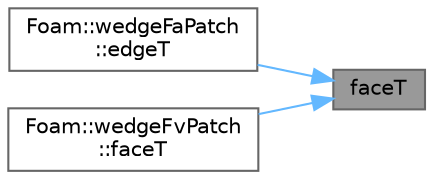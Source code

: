 digraph "faceT"
{
 // LATEX_PDF_SIZE
  bgcolor="transparent";
  edge [fontname=Helvetica,fontsize=10,labelfontname=Helvetica,labelfontsize=10];
  node [fontname=Helvetica,fontsize=10,shape=box,height=0.2,width=0.4];
  rankdir="RL";
  Node1 [id="Node000001",label="faceT",height=0.2,width=0.4,color="gray40", fillcolor="grey60", style="filled", fontcolor="black",tooltip=" "];
  Node1 -> Node2 [id="edge1_Node000001_Node000002",dir="back",color="steelblue1",style="solid",tooltip=" "];
  Node2 [id="Node000002",label="Foam::wedgeFaPatch\l::edgeT",height=0.2,width=0.4,color="grey40", fillcolor="white", style="filled",URL="$classFoam_1_1wedgeFaPatch.html#a4477afd2bd324f0df0c57662886d0dea",tooltip=" "];
  Node1 -> Node3 [id="edge2_Node000001_Node000003",dir="back",color="steelblue1",style="solid",tooltip=" "];
  Node3 [id="Node000003",label="Foam::wedgeFvPatch\l::faceT",height=0.2,width=0.4,color="grey40", fillcolor="white", style="filled",URL="$classFoam_1_1wedgeFvPatch.html#a096b3b0d41561f849331a81bfba83130",tooltip=" "];
}
